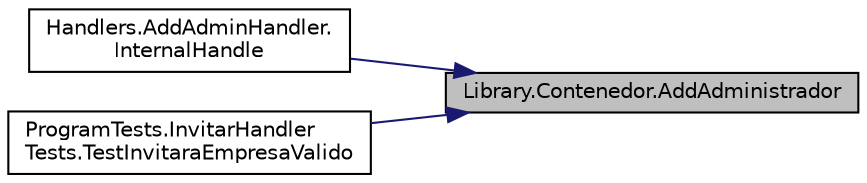 digraph "Library.Contenedor.AddAdministrador"
{
 // INTERACTIVE_SVG=YES
 // LATEX_PDF_SIZE
  edge [fontname="Helvetica",fontsize="10",labelfontname="Helvetica",labelfontsize="10"];
  node [fontname="Helvetica",fontsize="10",shape=record];
  rankdir="RL";
  Node1 [label="Library.Contenedor.AddAdministrador",height=0.2,width=0.4,color="black", fillcolor="grey75", style="filled", fontcolor="black",tooltip="Agrega a un administrador a la lista de admins."];
  Node1 -> Node2 [dir="back",color="midnightblue",fontsize="10",style="solid",fontname="Helvetica"];
  Node2 [label="Handlers.AddAdminHandler.\lInternalHandle",height=0.2,width=0.4,color="black", fillcolor="white", style="filled",URL="$classHandlers_1_1AddAdminHandler.html#a55ca6cd147960a7773a9eb3d4aa24857",tooltip="Procesa el comando \"/AddAdmin\", Si es ejecutado por un Administrador entonces se procede a añadir com..."];
  Node1 -> Node3 [dir="back",color="midnightblue",fontsize="10",style="solid",fontname="Helvetica"];
  Node3 [label="ProgramTests.InvitarHandler\lTests.TestInvitaraEmpresaValido",height=0.2,width=0.4,color="black", fillcolor="white", style="filled",URL="$classProgramTests_1_1InvitarHandlerTests.html#a4bc05b21daeffe2d3c4e917cd7a8dec8",tooltip="Este test prueba como se procesa el mensaje cuando el usuario es administrador."];
}
